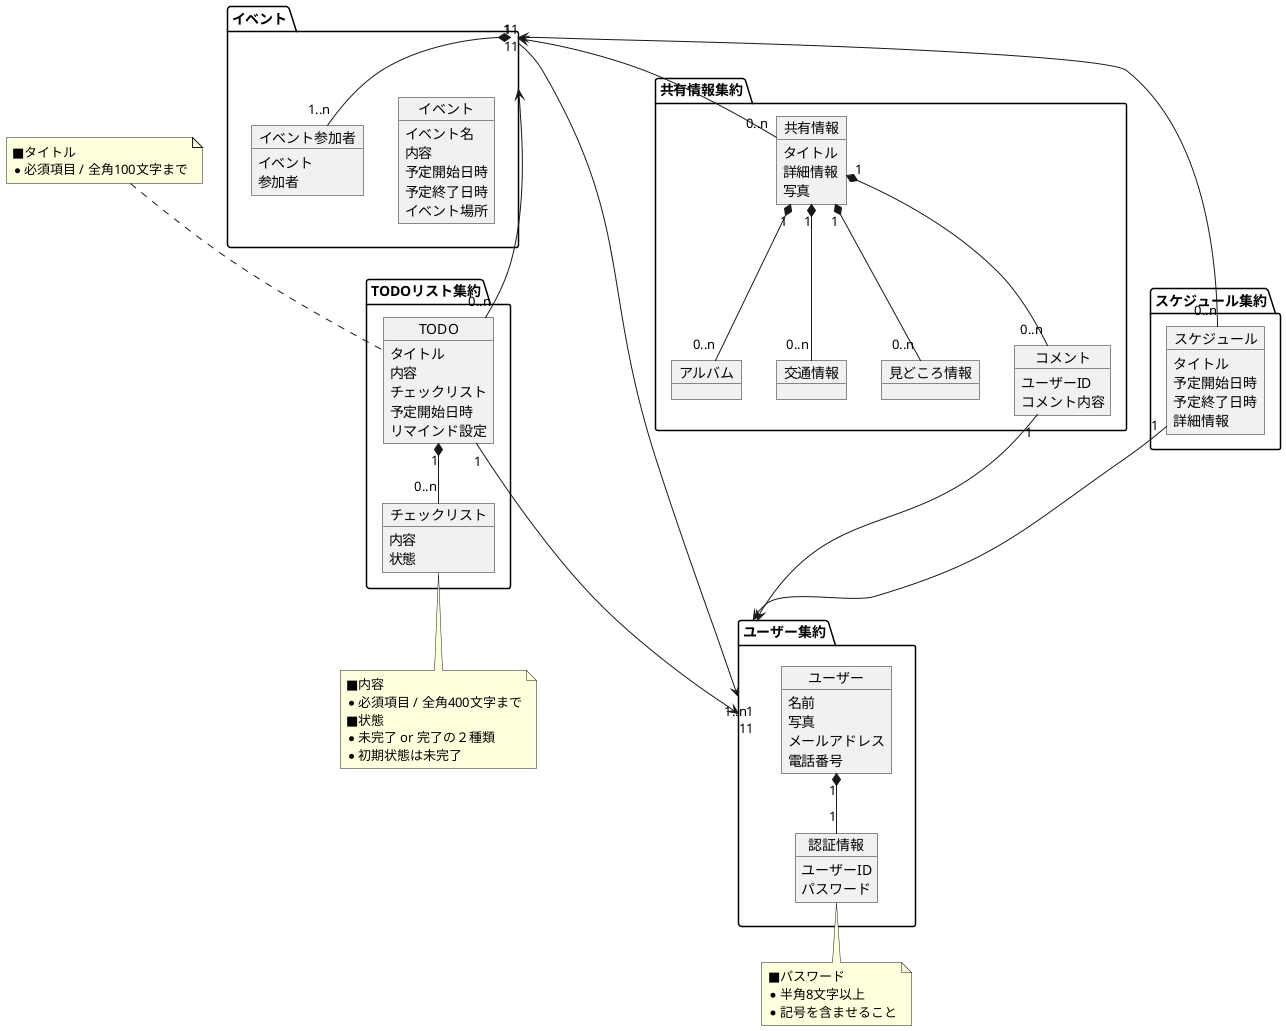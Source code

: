 @startuml Yabom TRIP Domain

package イベント {
    object イベント {
        イベント名
        内容
        予定開始日時
        予定終了日時
        イベント場所
    }
    object イベント参加者 {
    	イベント
    	参加者
    }
}

package TODOリスト集約 {
    object TODO {
        タイトル
        内容
        チェックリスト
        予定開始日時
        リマインド設定
    }
    object チェックリスト{
        内容
        状態
    }
}

package ユーザー集約 {
    object ユーザー{
        名前
        写真
        メールアドレス
        電話番号
    }
    object 認証情報 {
        ユーザーID
        パスワード
    }
}

package スケジュール集約 {
    object スケジュール {
        タイトル
        予定開始日時
        予定終了日時
        詳細情報
    }
}

package 共有情報集約 {
    object 共有情報 {
        タイトル
        詳細情報
        写真
    }
    object アルバム {
    }
    object 交通情報 {
    }
    object 見どころ情報 {
    }
    object コメント {
        ユーザーID
        コメント内容
    }
}




/' 親要素を左に書くようにする '/
/' → 左側は必ずないといけないもの '/
/' → 右側は必須ではない '/
/' 集約間の関係 '/
イベント "1" ---> "1..n" ユーザー集約
イベント "1" <-- "0..n" TODO
イベント "1" <-- "0..n" スケジュール
イベント "1" <-- "0..n" 共有情報
TODO "1" ---> "1" ユーザー集約
スケジュール "1" ---> "1" ユーザー集約
コメント "1" ---> "1" ユーザー集約

/' 各集約内の関係 '/
イベント "1" *-- "1..n" イベント参加者
TODO "1" *-- "0..n" チェックリスト
共有情報 "1" *-- "0..n" アルバム
共有情報 "1" *-- "0..n" 交通情報
共有情報 "1" *-- "0..n" 見どころ情報
共有情報 "1" *-- "0..n" コメント
ユーザー "1" *-- "1" 認証情報





/' 吹き出し '/
note top of TODO
■タイトル
*必須項目 / 全角100文字まで
end note

note bottom of チェックリスト
■内容
*必須項目 / 全角400文字まで
■状態
*未完了 or 完了の２種類
*初期状態は未完了
end note

note bottom of 認証情報
■パスワード
*半角8文字以上
*記号を含ませること
end note



@enduml